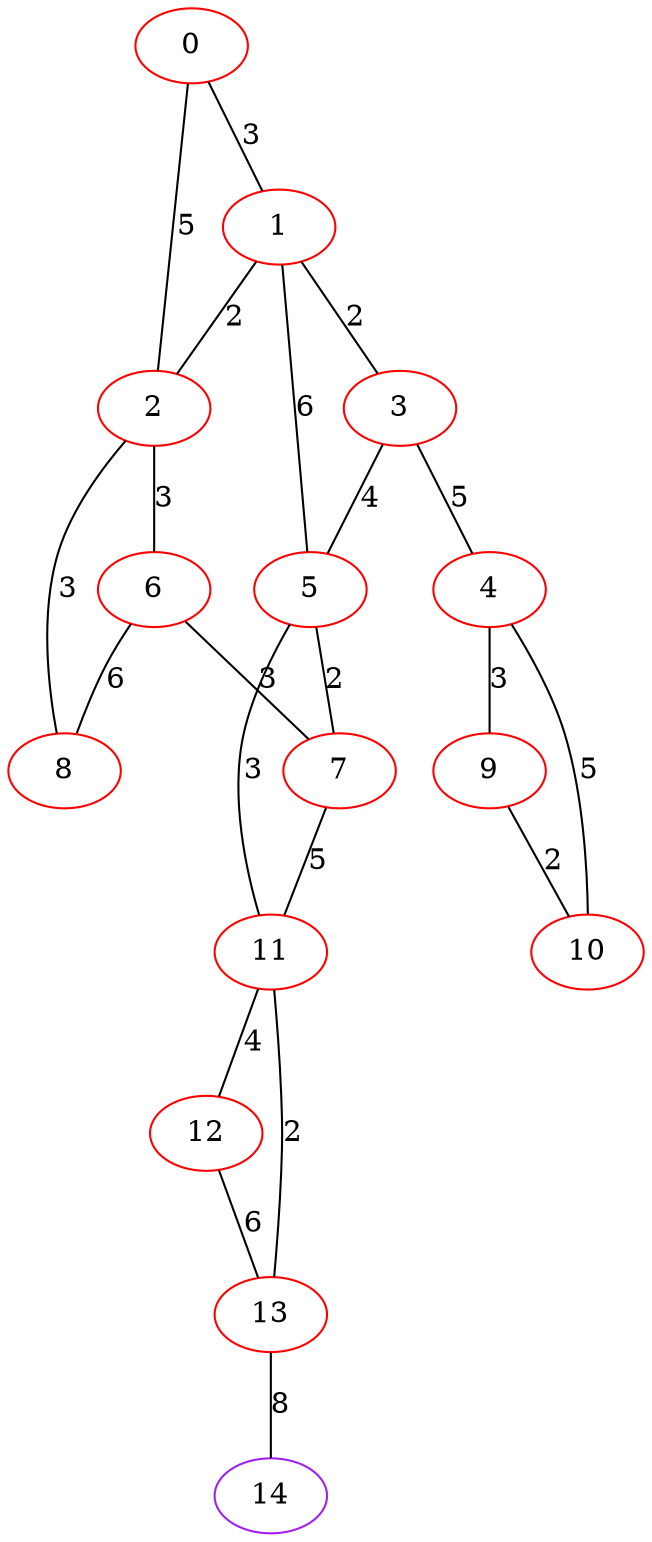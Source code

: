 graph "" {
0 [color=red, weight=1];
1 [color=red, weight=1];
2 [color=red, weight=1];
3 [color=red, weight=1];
4 [color=red, weight=1];
5 [color=red, weight=1];
6 [color=red, weight=1];
7 [color=red, weight=1];
8 [color=red, weight=1];
9 [color=red, weight=1];
10 [color=red, weight=1];
11 [color=red, weight=1];
12 [color=red, weight=1];
13 [color=red, weight=1];
14 [color=purple, weight=4];
0 -- 1  [key=0, label=3];
0 -- 2  [key=0, label=5];
1 -- 2  [key=0, label=2];
1 -- 3  [key=0, label=2];
1 -- 5  [key=0, label=6];
2 -- 6  [key=0, label=3];
2 -- 8  [key=0, label=3];
3 -- 4  [key=0, label=5];
3 -- 5  [key=0, label=4];
4 -- 9  [key=0, label=3];
4 -- 10  [key=0, label=5];
5 -- 11  [key=0, label=3];
5 -- 7  [key=0, label=2];
6 -- 8  [key=0, label=6];
6 -- 7  [key=0, label=3];
7 -- 11  [key=0, label=5];
9 -- 10  [key=0, label=2];
11 -- 13  [key=0, label=2];
11 -- 12  [key=0, label=4];
12 -- 13  [key=0, label=6];
13 -- 14  [key=0, label=8];
}
